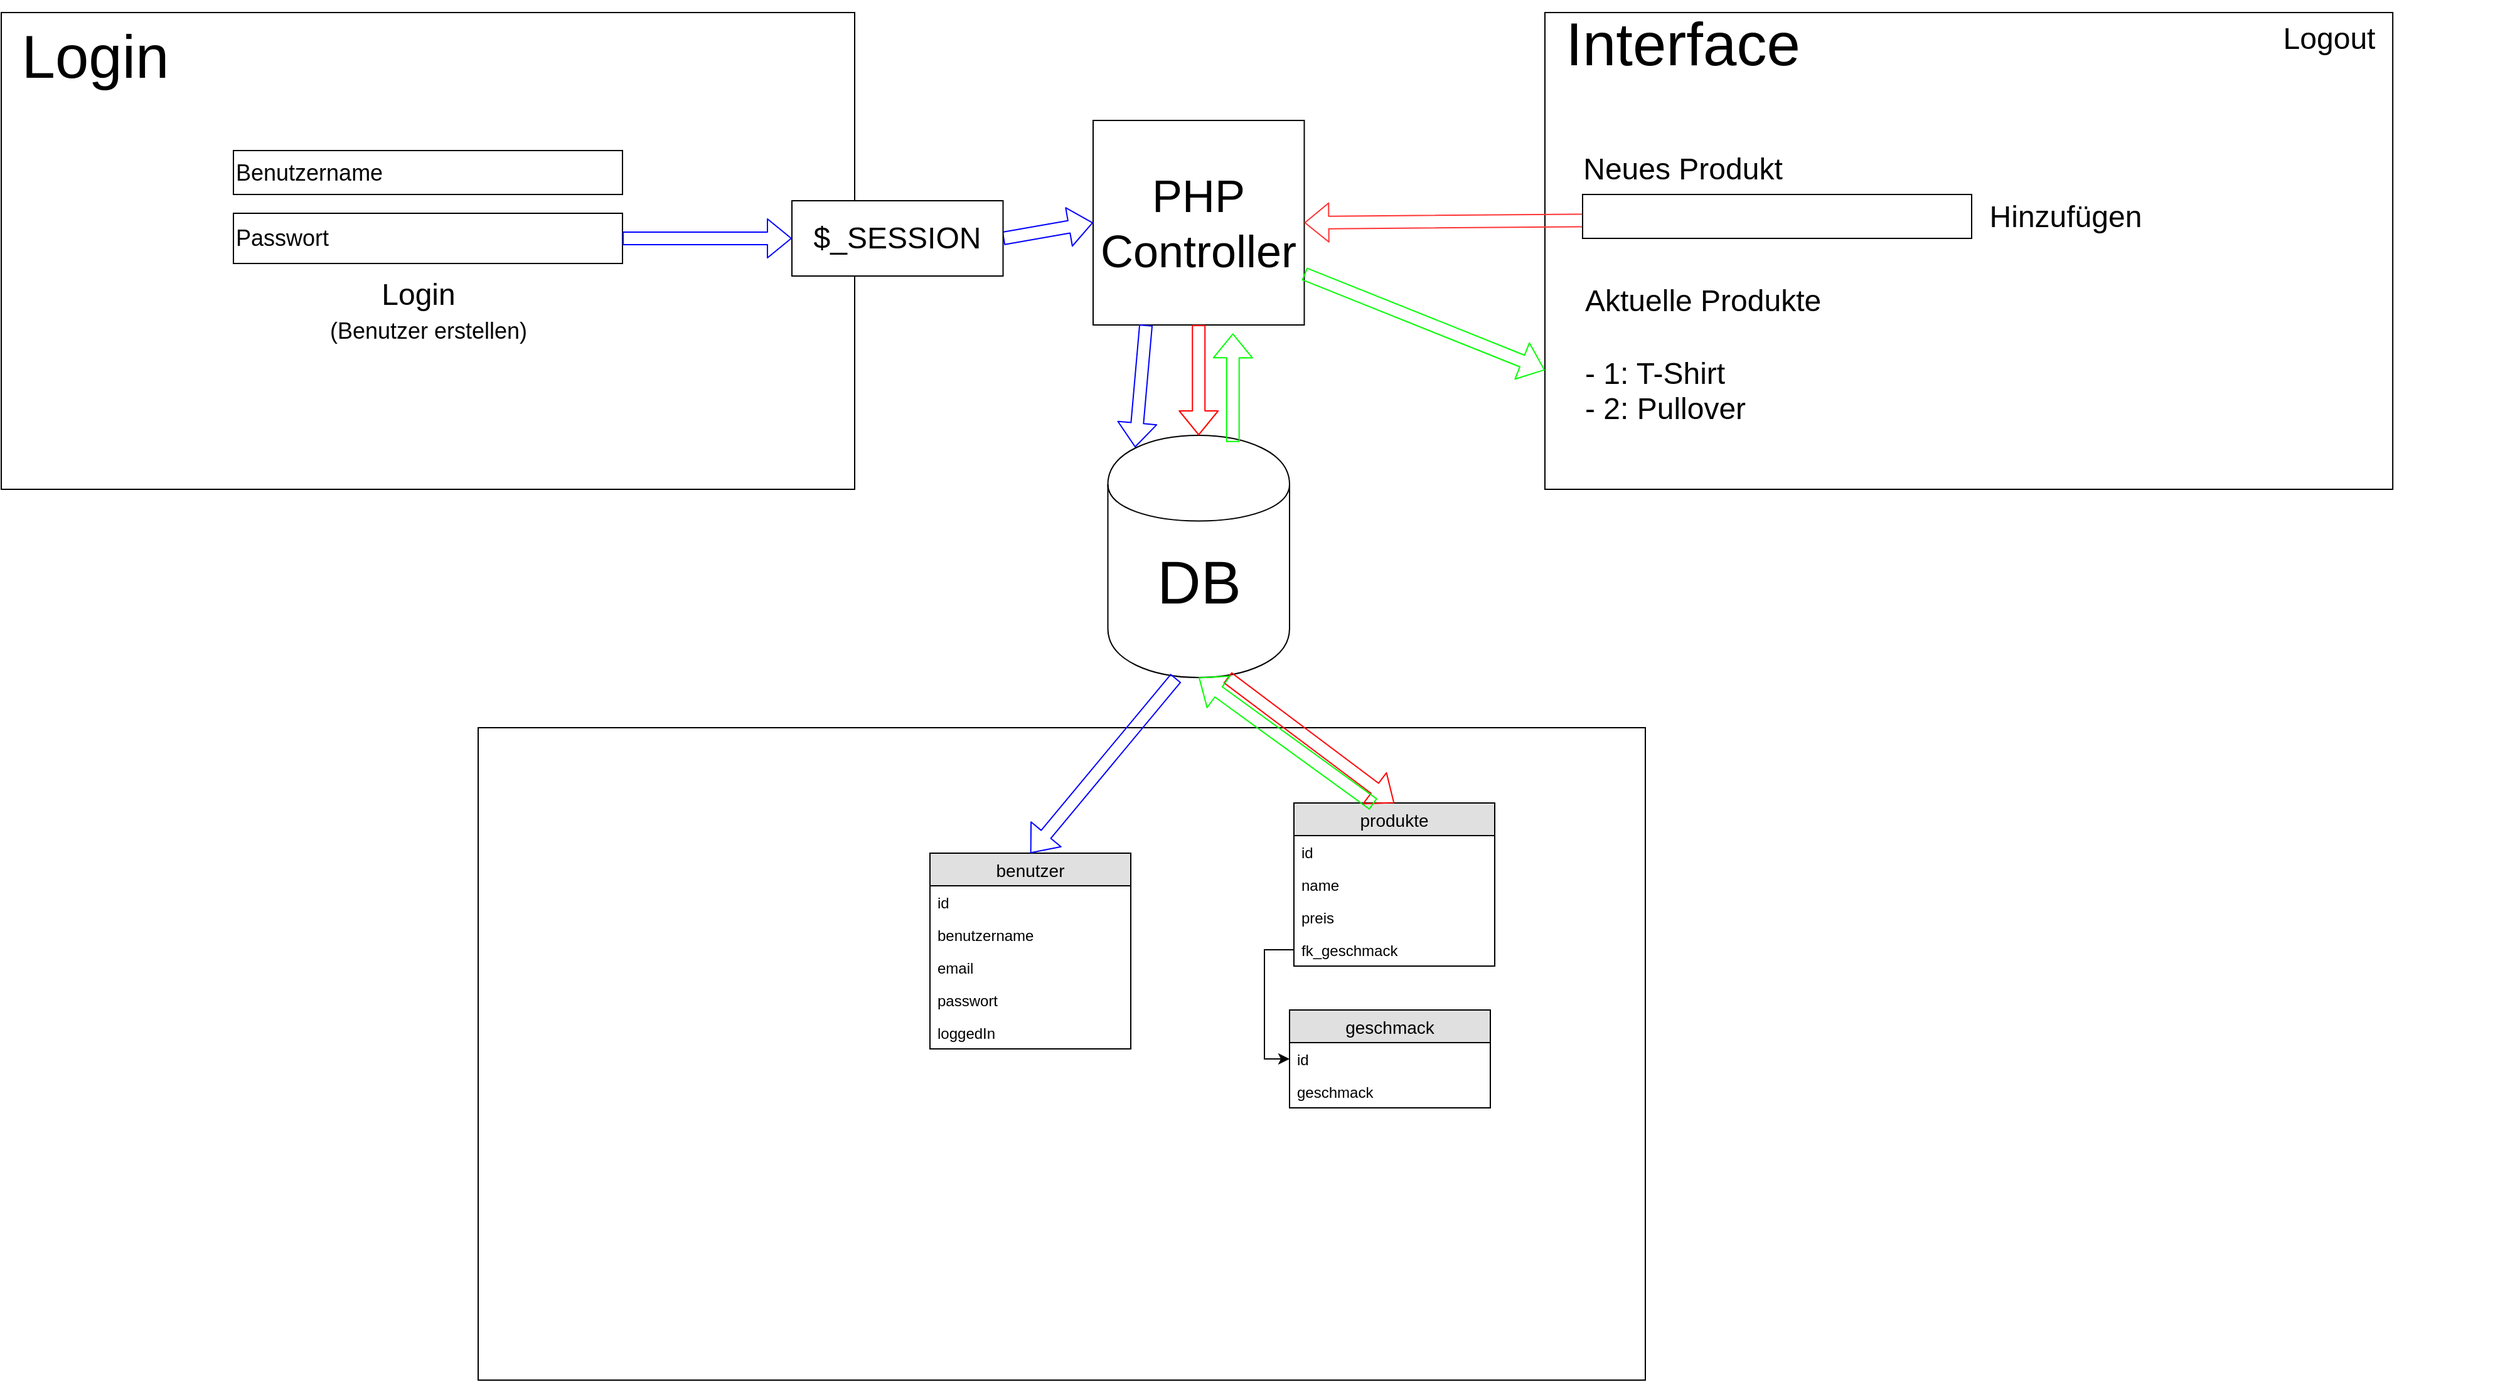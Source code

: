 <mxfile version="12.4.2" type="device" pages="1"><diagram id="b_Nt6yOYlO3V3h4N7r9e" name="Interface"><mxGraphModel dx="2528" dy="1168" grid="1" gridSize="10" guides="1" tooltips="1" connect="1" arrows="1" fold="1" page="1" pageScale="1" pageWidth="1169" pageHeight="827" math="0" shadow="0"><root><mxCell id="0"/><mxCell id="1" parent="0"/><mxCell id="tbc8N2bGbRUaJoW_tlfc-11" value="" style="rounded=0;whiteSpace=wrap;html=1;" parent="1" vertex="1"><mxGeometry x="410" y="590" width="930" height="520" as="geometry"/></mxCell><mxCell id="otiZC-4urBaXP5IfanmY-1" value="" style="rounded=0;whiteSpace=wrap;html=1;" parent="1" vertex="1"><mxGeometry x="1260" y="20" width="675.56" height="380" as="geometry"/></mxCell><mxCell id="otiZC-4urBaXP5IfanmY-2" value="&lt;font style=&quot;font-size: 48px&quot;&gt;DB&lt;/font&gt;" style="shape=cylinder;whiteSpace=wrap;html=1;boundedLbl=1;backgroundOutline=1;" parent="1" vertex="1"><mxGeometry x="911.75" y="357" width="144.75" height="193" as="geometry"/></mxCell><mxCell id="otiZC-4urBaXP5IfanmY-3" value="&lt;font&gt;&lt;font style=&quot;font-size: 36px&quot;&gt;PHP&lt;br&gt;Controller&lt;/font&gt;&lt;br&gt;&lt;/font&gt;" style="rounded=0;whiteSpace=wrap;html=1;" parent="1" vertex="1"><mxGeometry x="900" y="106" width="168.24" height="163" as="geometry"/></mxCell><mxCell id="otiZC-4urBaXP5IfanmY-4" value="" style="shape=flexArrow;endArrow=classic;html=1;entryX=0.5;entryY=0;entryDx=0;entryDy=0;exitX=0.5;exitY=1;exitDx=0;exitDy=0;strokeColor=#FF0000;" parent="1" source="otiZC-4urBaXP5IfanmY-3" target="otiZC-4urBaXP5IfanmY-2" edge="1"><mxGeometry width="50" height="50" relative="1" as="geometry"><mxPoint x="995" y="347" as="sourcePoint"/><mxPoint x="-575" y="757" as="targetPoint"/><Array as="points"/></mxGeometry></mxCell><mxCell id="otiZC-4urBaXP5IfanmY-5" value="" style="shape=flexArrow;endArrow=classic;html=1;entryX=1;entryY=0.5;entryDx=0;entryDy=0;strokeColor=#FF3333;" parent="1" source="otiZC-4urBaXP5IfanmY-7" target="otiZC-4urBaXP5IfanmY-3" edge="1"><mxGeometry width="50" height="50" relative="1" as="geometry"><mxPoint x="510" y="184" as="sourcePoint"/><mxPoint x="790" y="183.5" as="targetPoint"/><Array as="points"/></mxGeometry></mxCell><mxCell id="otiZC-4urBaXP5IfanmY-6" value="&lt;font style=&quot;font-size: 48px&quot;&gt;Interface&lt;/font&gt;" style="text;html=1;strokeColor=none;fillColor=none;align=center;verticalAlign=middle;whiteSpace=wrap;rounded=0;" parent="1" vertex="1"><mxGeometry x="1270" y="10" width="200" height="70" as="geometry"/></mxCell><mxCell id="otiZC-4urBaXP5IfanmY-7" value="&lt;font style=&quot;font-size: 24px&quot;&gt;Hinzufügen&lt;/font&gt;" style="text;html=1;strokeColor=none;fillColor=none;align=center;verticalAlign=middle;whiteSpace=wrap;rounded=0;" parent="1" vertex="1"><mxGeometry x="1540" y="127.5" width="270" height="110" as="geometry"/></mxCell><mxCell id="otiZC-4urBaXP5IfanmY-8" value="" style="rounded=0;whiteSpace=wrap;html=1;" parent="1" vertex="1"><mxGeometry x="1290" y="165" width="310" height="35" as="geometry"/></mxCell><mxCell id="otiZC-4urBaXP5IfanmY-9" value="&lt;font style=&quot;font-size: 24px&quot;&gt;Neues Produkt&lt;/font&gt;" style="text;html=1;strokeColor=none;fillColor=none;align=center;verticalAlign=middle;whiteSpace=wrap;rounded=0;" parent="1" vertex="1"><mxGeometry x="1280" y="90" width="180" height="110" as="geometry"/></mxCell><mxCell id="otiZC-4urBaXP5IfanmY-10" value="&lt;font style=&quot;font-size: 24px&quot;&gt;Aktuelle Produkte&lt;br&gt;&lt;br&gt;- 1: T-Shirt&lt;br&gt;- 2: Pullover&lt;br&gt;&lt;/font&gt;" style="text;html=1;strokeColor=none;fillColor=none;align=left;verticalAlign=middle;whiteSpace=wrap;rounded=0;" parent="1" vertex="1"><mxGeometry x="1290" y="237.5" width="200" height="110" as="geometry"/></mxCell><mxCell id="otiZC-4urBaXP5IfanmY-11" value="" style="shape=flexArrow;endArrow=classic;html=1;strokeColor=#00FF00;exitX=0.688;exitY=0.028;exitDx=0;exitDy=0;exitPerimeter=0;entryX=0.662;entryY=1.041;entryDx=0;entryDy=0;entryPerimeter=0;" parent="1" source="otiZC-4urBaXP5IfanmY-2" target="otiZC-4urBaXP5IfanmY-3" edge="1"><mxGeometry width="50" height="50" relative="1" as="geometry"><mxPoint x="930" y="510" as="sourcePoint"/><mxPoint x="930" y="264" as="targetPoint"/><Array as="points"/></mxGeometry></mxCell><mxCell id="otiZC-4urBaXP5IfanmY-12" value="" style="shape=flexArrow;endArrow=classic;html=1;entryX=0;entryY=0.75;entryDx=0;entryDy=0;exitX=1;exitY=0.75;exitDx=0;exitDy=0;strokeColor=#00FF00;" parent="1" source="otiZC-4urBaXP5IfanmY-3" target="otiZC-4urBaXP5IfanmY-1" edge="1"><mxGeometry width="50" height="50" relative="1" as="geometry"><mxPoint x="250" y="532" as="sourcePoint"/><mxPoint x="210.5" y="320" as="targetPoint"/><Array as="points"/></mxGeometry></mxCell><mxCell id="tbc8N2bGbRUaJoW_tlfc-1" value="geschmack" style="swimlane;fontStyle=0;childLayout=stackLayout;horizontal=1;startSize=26;fillColor=#e0e0e0;horizontalStack=0;resizeParent=1;resizeParentMax=0;resizeLast=0;collapsible=1;marginBottom=0;swimlaneFillColor=#ffffff;align=center;fontSize=14;" parent="1" vertex="1"><mxGeometry x="1056.5" y="815" width="160" height="78" as="geometry"/></mxCell><mxCell id="tbc8N2bGbRUaJoW_tlfc-2" value="id" style="text;strokeColor=none;fillColor=none;spacingLeft=4;spacingRight=4;overflow=hidden;rotatable=0;points=[[0,0.5],[1,0.5]];portConstraint=eastwest;fontSize=12;" parent="tbc8N2bGbRUaJoW_tlfc-1" vertex="1"><mxGeometry y="26" width="160" height="26" as="geometry"/></mxCell><mxCell id="tbc8N2bGbRUaJoW_tlfc-3" value="geschmack" style="text;strokeColor=none;fillColor=none;spacingLeft=4;spacingRight=4;overflow=hidden;rotatable=0;points=[[0,0.5],[1,0.5]];portConstraint=eastwest;fontSize=12;" parent="tbc8N2bGbRUaJoW_tlfc-1" vertex="1"><mxGeometry y="52" width="160" height="26" as="geometry"/></mxCell><mxCell id="tbc8N2bGbRUaJoW_tlfc-5" value="produkte" style="swimlane;fontStyle=0;childLayout=stackLayout;horizontal=1;startSize=26;fillColor=#e0e0e0;horizontalStack=0;resizeParent=1;resizeParentMax=0;resizeLast=0;collapsible=1;marginBottom=0;swimlaneFillColor=#ffffff;align=center;fontSize=14;" parent="1" vertex="1"><mxGeometry x="1060" y="650" width="160" height="130" as="geometry"/></mxCell><mxCell id="tbc8N2bGbRUaJoW_tlfc-6" value="id" style="text;strokeColor=none;fillColor=none;spacingLeft=4;spacingRight=4;overflow=hidden;rotatable=0;points=[[0,0.5],[1,0.5]];portConstraint=eastwest;fontSize=12;" parent="tbc8N2bGbRUaJoW_tlfc-5" vertex="1"><mxGeometry y="26" width="160" height="26" as="geometry"/></mxCell><mxCell id="tbc8N2bGbRUaJoW_tlfc-7" value="name" style="text;strokeColor=none;fillColor=none;spacingLeft=4;spacingRight=4;overflow=hidden;rotatable=0;points=[[0,0.5],[1,0.5]];portConstraint=eastwest;fontSize=12;" parent="tbc8N2bGbRUaJoW_tlfc-5" vertex="1"><mxGeometry y="52" width="160" height="26" as="geometry"/></mxCell><mxCell id="tbc8N2bGbRUaJoW_tlfc-8" value="preis" style="text;strokeColor=none;fillColor=none;spacingLeft=4;spacingRight=4;overflow=hidden;rotatable=0;points=[[0,0.5],[1,0.5]];portConstraint=eastwest;fontSize=12;" parent="tbc8N2bGbRUaJoW_tlfc-5" vertex="1"><mxGeometry y="78" width="160" height="26" as="geometry"/></mxCell><mxCell id="tbc8N2bGbRUaJoW_tlfc-9" value="fk_geschmack" style="text;strokeColor=none;fillColor=none;spacingLeft=4;spacingRight=4;overflow=hidden;rotatable=0;points=[[0,0.5],[1,0.5]];portConstraint=eastwest;fontSize=12;" parent="tbc8N2bGbRUaJoW_tlfc-5" vertex="1"><mxGeometry y="104" width="160" height="26" as="geometry"/></mxCell><mxCell id="xIkwX0TWxhomMzqSHIKC-2" value="" style="shape=flexArrow;endArrow=classic;html=1;strokeColor=#FF0000;entryX=0.5;entryY=0;entryDx=0;entryDy=0;" parent="1" target="tbc8N2bGbRUaJoW_tlfc-5" edge="1"><mxGeometry width="50" height="50" relative="1" as="geometry"><mxPoint x="1007" y="550" as="sourcePoint"/><mxPoint x="700.665" y="666" as="targetPoint"/><Array as="points"/></mxGeometry></mxCell><mxCell id="xIkwX0TWxhomMzqSHIKC-3" value="" style="shape=flexArrow;endArrow=classic;html=1;entryX=0.5;entryY=1;entryDx=0;entryDy=0;strokeColor=#00FF00;exitX=0.396;exitY=0.008;exitDx=0;exitDy=0;exitPerimeter=0;" parent="1" source="tbc8N2bGbRUaJoW_tlfc-5" target="otiZC-4urBaXP5IfanmY-2" edge="1"><mxGeometry width="50" height="50" relative="1" as="geometry"><mxPoint x="650.003" y="675.65" as="sourcePoint"/><mxPoint x="663.6" y="420" as="targetPoint"/><Array as="points"/></mxGeometry></mxCell><mxCell id="xIkwX0TWxhomMzqSHIKC-4" value="" style="rounded=0;whiteSpace=wrap;html=1;" parent="1" vertex="1"><mxGeometry x="30" y="20" width="680" height="380" as="geometry"/></mxCell><mxCell id="xIkwX0TWxhomMzqSHIKC-5" value="&lt;font style=&quot;font-size: 48px&quot;&gt;Login&lt;/font&gt;" style="text;html=1;strokeColor=none;fillColor=none;align=center;verticalAlign=middle;whiteSpace=wrap;rounded=0;" parent="1" vertex="1"><mxGeometry x="40" y="20" width="130" height="70" as="geometry"/></mxCell><mxCell id="xIkwX0TWxhomMzqSHIKC-6" value="&lt;font style=&quot;font-size: 18px&quot;&gt;Benutzername&lt;/font&gt;" style="rounded=0;whiteSpace=wrap;html=1;align=left;" parent="1" vertex="1"><mxGeometry x="215.0" y="130" width="310" height="35" as="geometry"/></mxCell><mxCell id="xIkwX0TWxhomMzqSHIKC-7" value="&lt;font style=&quot;font-size: 18px&quot;&gt;Passwort&lt;/font&gt;" style="rounded=0;whiteSpace=wrap;html=1;align=left;" parent="1" vertex="1"><mxGeometry x="215" y="180" width="310" height="40" as="geometry"/></mxCell><mxCell id="xIkwX0TWxhomMzqSHIKC-8" value="&lt;font style=&quot;font-size: 24px&quot;&gt;Login&lt;/font&gt;" style="text;html=1;strokeColor=none;fillColor=none;align=center;verticalAlign=middle;whiteSpace=wrap;rounded=0;" parent="1" vertex="1"><mxGeometry x="320" y="230" width="85" height="29" as="geometry"/></mxCell><mxCell id="xIkwX0TWxhomMzqSHIKC-9" value="&lt;span style=&quot;font-size: 24px&quot;&gt;Logout&lt;/span&gt;" style="text;html=1;strokeColor=none;fillColor=none;align=center;verticalAlign=middle;whiteSpace=wrap;rounded=0;" parent="1" vertex="1"><mxGeometry x="1750" y="10" width="270" height="61" as="geometry"/></mxCell><mxCell id="xIkwX0TWxhomMzqSHIKC-15" value="benutzer" style="swimlane;fontStyle=0;childLayout=stackLayout;horizontal=1;startSize=26;fillColor=#e0e0e0;horizontalStack=0;resizeParent=1;resizeParentMax=0;resizeLast=0;collapsible=1;marginBottom=0;swimlaneFillColor=#ffffff;align=center;fontSize=14;" parent="1" vertex="1"><mxGeometry x="770" y="690" width="160" height="156" as="geometry"/></mxCell><mxCell id="xIkwX0TWxhomMzqSHIKC-16" value="id" style="text;strokeColor=none;fillColor=none;spacingLeft=4;spacingRight=4;overflow=hidden;rotatable=0;points=[[0,0.5],[1,0.5]];portConstraint=eastwest;fontSize=12;" parent="xIkwX0TWxhomMzqSHIKC-15" vertex="1"><mxGeometry y="26" width="160" height="26" as="geometry"/></mxCell><mxCell id="xIkwX0TWxhomMzqSHIKC-17" value="benutzername" style="text;strokeColor=none;fillColor=none;spacingLeft=4;spacingRight=4;overflow=hidden;rotatable=0;points=[[0,0.5],[1,0.5]];portConstraint=eastwest;fontSize=12;" parent="xIkwX0TWxhomMzqSHIKC-15" vertex="1"><mxGeometry y="52" width="160" height="26" as="geometry"/></mxCell><mxCell id="xIkwX0TWxhomMzqSHIKC-18" value="email" style="text;strokeColor=none;fillColor=none;spacingLeft=4;spacingRight=4;overflow=hidden;rotatable=0;points=[[0,0.5],[1,0.5]];portConstraint=eastwest;fontSize=12;" parent="xIkwX0TWxhomMzqSHIKC-15" vertex="1"><mxGeometry y="78" width="160" height="26" as="geometry"/></mxCell><mxCell id="xIkwX0TWxhomMzqSHIKC-21" value="passwort" style="text;strokeColor=none;fillColor=none;spacingLeft=4;spacingRight=4;overflow=hidden;rotatable=0;points=[[0,0.5],[1,0.5]];portConstraint=eastwest;fontSize=12;" parent="xIkwX0TWxhomMzqSHIKC-15" vertex="1"><mxGeometry y="104" width="160" height="26" as="geometry"/></mxCell><mxCell id="xIkwX0TWxhomMzqSHIKC-19" value="loggedIn" style="text;strokeColor=none;fillColor=none;spacingLeft=4;spacingRight=4;overflow=hidden;rotatable=0;points=[[0,0.5],[1,0.5]];portConstraint=eastwest;fontSize=12;" parent="xIkwX0TWxhomMzqSHIKC-15" vertex="1"><mxGeometry y="130" width="160" height="26" as="geometry"/></mxCell><mxCell id="xIkwX0TWxhomMzqSHIKC-23" style="edgeStyle=orthogonalEdgeStyle;rounded=0;orthogonalLoop=1;jettySize=auto;html=1;exitX=0;exitY=0.5;exitDx=0;exitDy=0;entryX=0;entryY=0.5;entryDx=0;entryDy=0;" parent="1" source="tbc8N2bGbRUaJoW_tlfc-9" target="tbc8N2bGbRUaJoW_tlfc-2" edge="1"><mxGeometry relative="1" as="geometry"/></mxCell><mxCell id="xIkwX0TWxhomMzqSHIKC-26" value="" style="shape=flexArrow;endArrow=classic;html=1;entryX=0.15;entryY=0.05;entryDx=0;entryDy=0;strokeColor=#0000FF;exitX=0.25;exitY=1;exitDx=0;exitDy=0;entryPerimeter=0;" parent="1" source="otiZC-4urBaXP5IfanmY-3" target="otiZC-4urBaXP5IfanmY-2" edge="1"><mxGeometry width="50" height="50" relative="1" as="geometry"><mxPoint x="520" y="357" as="sourcePoint"/><mxPoint x="895" y="379.5" as="targetPoint"/><Array as="points"/></mxGeometry></mxCell><mxCell id="xIkwX0TWxhomMzqSHIKC-27" value="" style="shape=flexArrow;endArrow=classic;html=1;entryX=0.5;entryY=0;entryDx=0;entryDy=0;strokeColor=#0000FF;exitX=0.375;exitY=1.002;exitDx=0;exitDy=0;exitPerimeter=0;" parent="1" source="otiZC-4urBaXP5IfanmY-2" target="xIkwX0TWxhomMzqSHIKC-15" edge="1"><mxGeometry width="50" height="50" relative="1" as="geometry"><mxPoint x="480" y="420" as="sourcePoint"/><mxPoint x="855" y="442.5" as="targetPoint"/><Array as="points"/></mxGeometry></mxCell><mxCell id="xIkwX0TWxhomMzqSHIKC-31" value="" style="shape=flexArrow;endArrow=classic;html=1;entryX=0;entryY=0.5;entryDx=0;entryDy=0;strokeColor=#0000FF;exitX=1;exitY=0.5;exitDx=0;exitDy=0;" parent="1" source="IEu87NnmuqFPLNVHCXV0-1" target="otiZC-4urBaXP5IfanmY-3" edge="1"><mxGeometry width="50" height="50" relative="1" as="geometry"><mxPoint x="870" y="197.5" as="sourcePoint"/><mxPoint x="740" y="187.5" as="targetPoint"/><Array as="points"/></mxGeometry></mxCell><mxCell id="xIkwX0TWxhomMzqSHIKC-32" value="&lt;font style=&quot;font-size: 18px&quot;&gt;(Benutzer erstellen)&lt;/font&gt;" style="text;html=1;strokeColor=none;fillColor=none;align=center;verticalAlign=middle;whiteSpace=wrap;rounded=0;" parent="1" vertex="1"><mxGeometry x="253.75" y="259" width="232.5" height="29" as="geometry"/></mxCell><mxCell id="IEu87NnmuqFPLNVHCXV0-1" value="&lt;font style=&quot;font-size: 24px&quot;&gt;$_SESSION&lt;/font&gt;" style="rounded=0;whiteSpace=wrap;html=1;" vertex="1" parent="1"><mxGeometry x="660" y="170" width="168.24" height="60" as="geometry"/></mxCell><mxCell id="IEu87NnmuqFPLNVHCXV0-2" value="" style="shape=flexArrow;endArrow=classic;html=1;entryX=0;entryY=0.5;entryDx=0;entryDy=0;strokeColor=#0000FF;exitX=1;exitY=0.5;exitDx=0;exitDy=0;" edge="1" parent="1" source="xIkwX0TWxhomMzqSHIKC-7" target="IEu87NnmuqFPLNVHCXV0-1"><mxGeometry width="50" height="50" relative="1" as="geometry"><mxPoint x="525" y="200" as="sourcePoint"/><mxPoint x="900" y="187.5" as="targetPoint"/><Array as="points"/></mxGeometry></mxCell></root></mxGraphModel></diagram></mxfile>